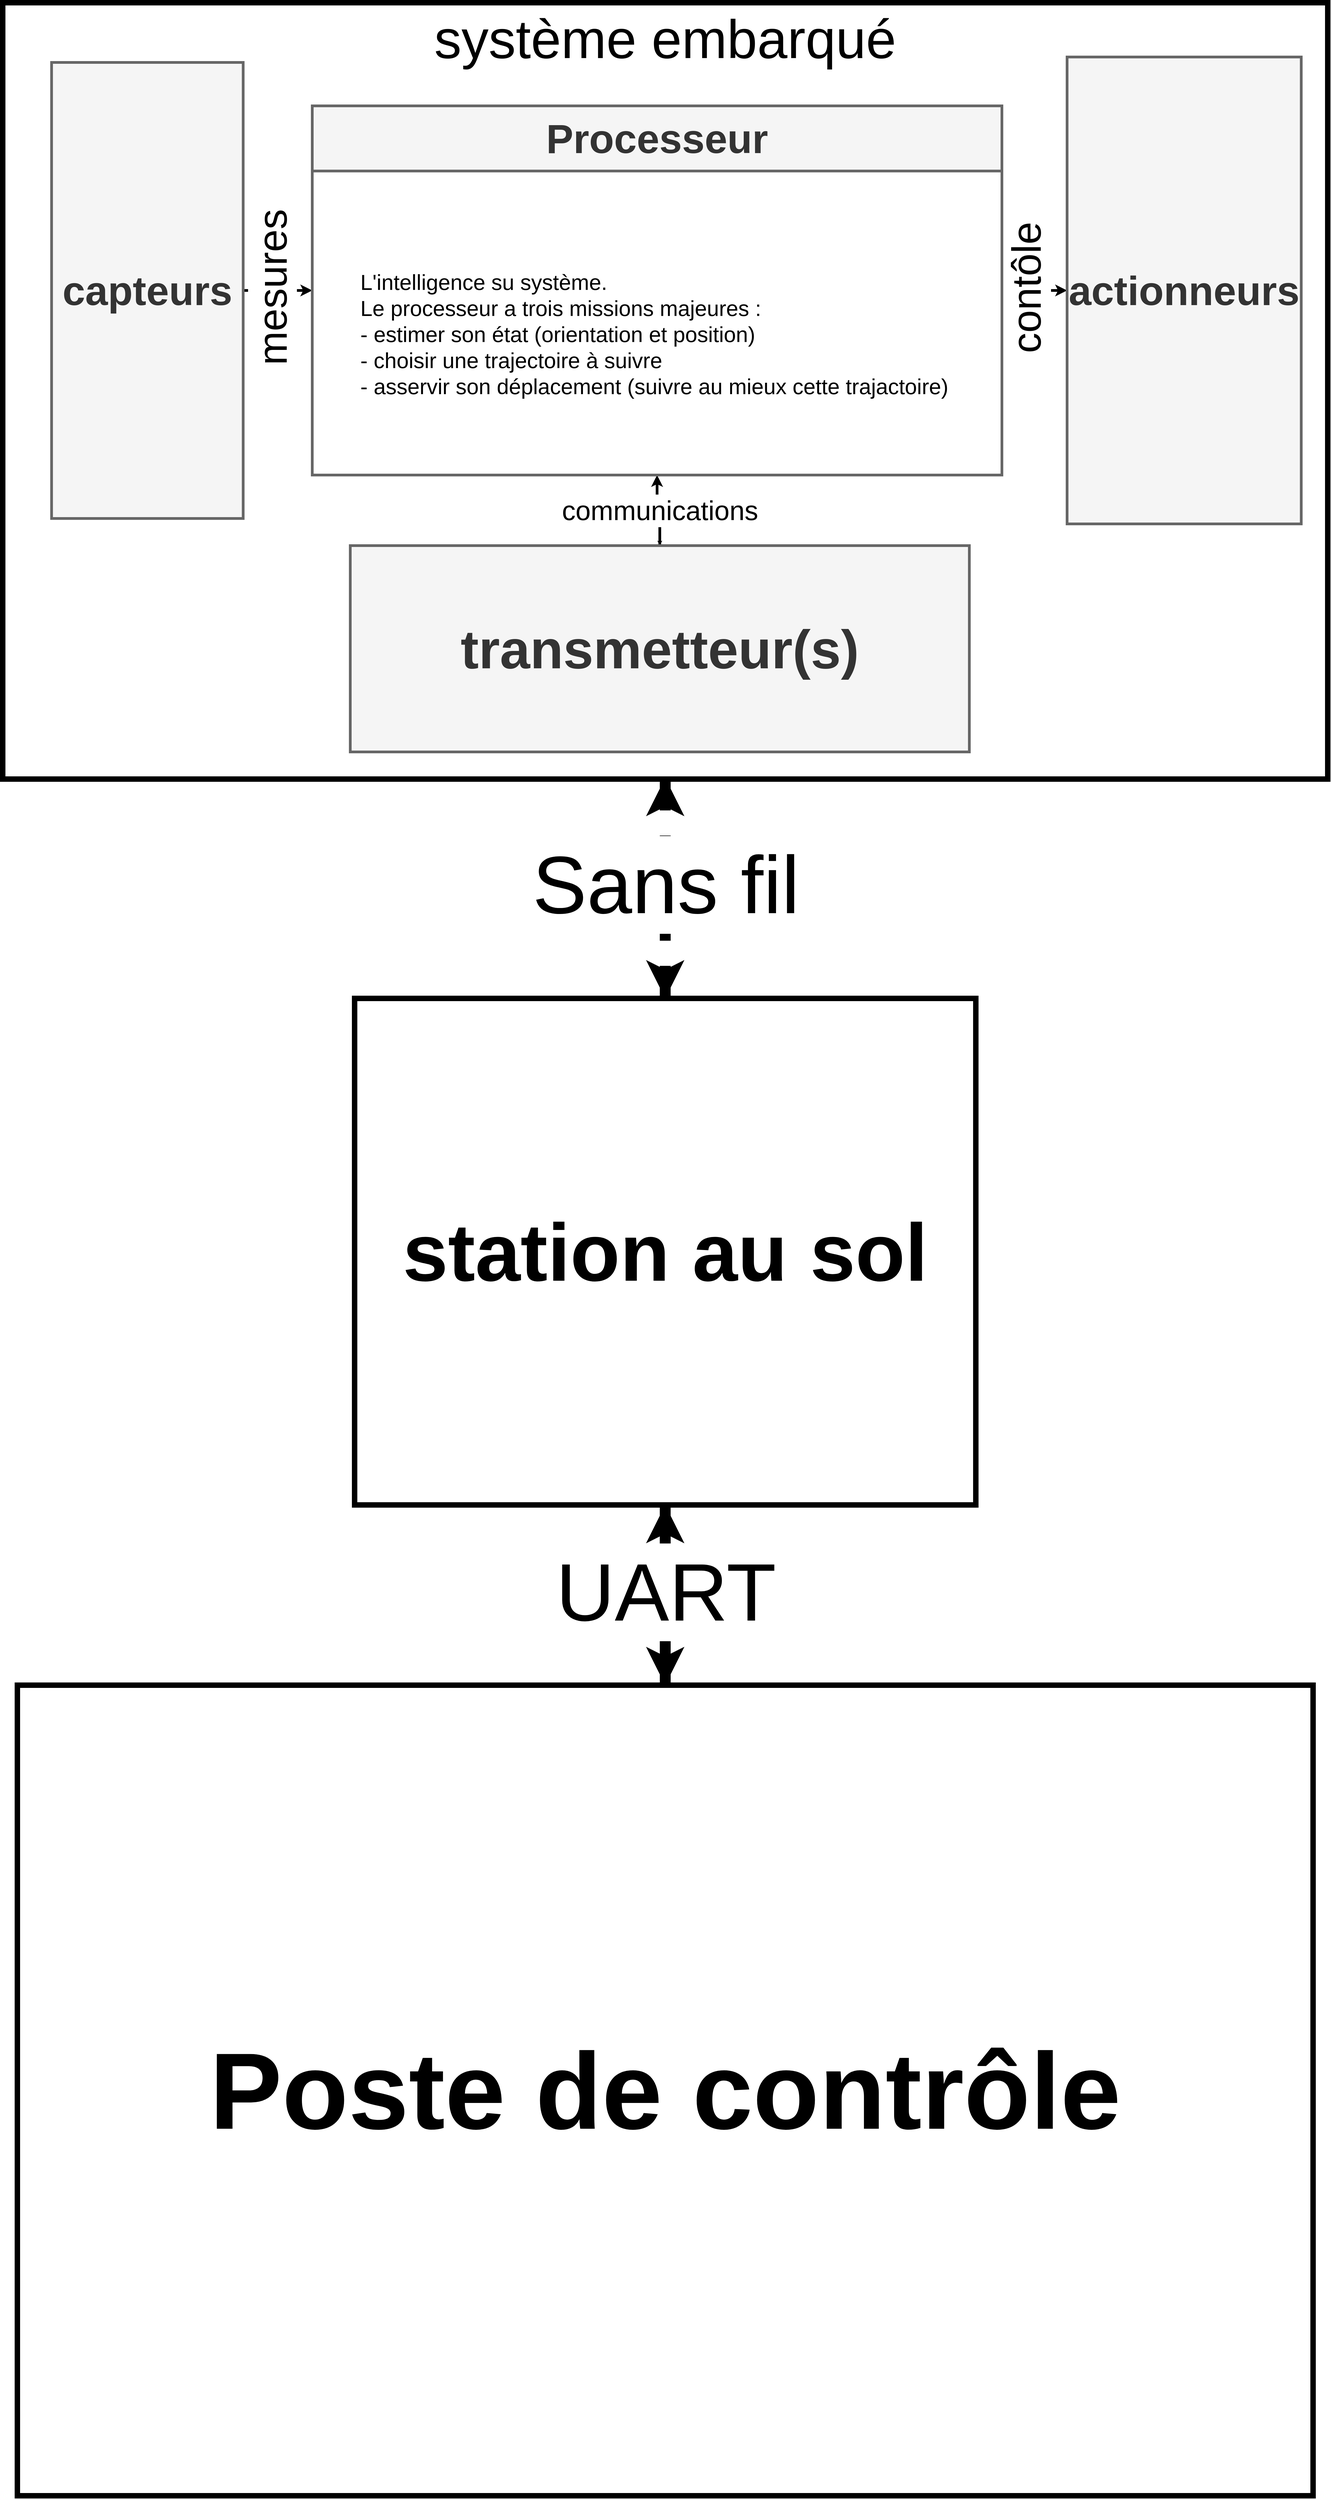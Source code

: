 <mxfile version="21.6.8" type="github">
  <diagram name="Page-1" id="WwMRkgozZL5AypPkiK_P">
    <mxGraphModel dx="3760" dy="2796" grid="1" gridSize="10" guides="0" tooltips="1" connect="1" arrows="1" fold="1" page="1" pageScale="1" pageWidth="3300" pageHeight="4681" background="none" math="0" shadow="0">
      <root>
        <mxCell id="0" />
        <mxCell id="tpNcKr8VGzqpfpvpGNBD-19" value="architecture fondamentale" style="" parent="0" />
        <mxCell id="g-pGQ9_j9zG2QTOYBkZh-25" style="edgeStyle=orthogonalEdgeStyle;rounded=0;orthogonalLoop=1;jettySize=auto;html=1;entryX=0.5;entryY=0;entryDx=0;entryDy=0;strokeWidth=20;fontSize=28;exitX=0.5;exitY=1;exitDx=0;exitDy=0;dashed=1;" edge="1" parent="tpNcKr8VGzqpfpvpGNBD-19" source="tpNcKr8VGzqpfpvpGNBD-36" target="tpNcKr8VGzqpfpvpGNBD-24">
          <mxGeometry relative="1" as="geometry">
            <mxPoint x="1900" y="1875" as="sourcePoint" />
            <mxPoint x="1900" y="1460" as="targetPoint" />
            <Array as="points">
              <mxPoint x="1650" y="1610" />
              <mxPoint x="1650" y="1610" />
            </Array>
          </mxGeometry>
        </mxCell>
        <mxCell id="g-pGQ9_j9zG2QTOYBkZh-14" style="edgeStyle=orthogonalEdgeStyle;rounded=0;orthogonalLoop=1;jettySize=auto;html=1;entryX=0.5;entryY=0;entryDx=0;entryDy=0;strokeWidth=20;" edge="1" parent="tpNcKr8VGzqpfpvpGNBD-19" source="tpNcKr8VGzqpfpvpGNBD-24" target="tpNcKr8VGzqpfpvpGNBD-71">
          <mxGeometry relative="1" as="geometry" />
        </mxCell>
        <mxCell id="tpNcKr8VGzqpfpvpGNBD-24" value="&lt;h1 style=&quot;line-height: 100%; font-size: 150px;&quot;&gt;&lt;font style=&quot;font-size: 150px;&quot;&gt;station au sol&lt;/font&gt;&lt;/h1&gt;" style="rounded=0;whiteSpace=wrap;html=1;strokeWidth=10;labelBackgroundColor=none;fontColor=default;fontSize=150;spacingTop=0;spacing=0;" parent="tpNcKr8VGzqpfpvpGNBD-19" vertex="1">
          <mxGeometry x="1078" y="1874" width="1143.94" height="933" as="geometry" />
        </mxCell>
        <UserObject label="&lt;h1 style=&quot;line-height: 0%;&quot;&gt;&lt;font style=&quot;font-size: 200px;&quot;&gt;système embarqué&lt;/font&gt;&lt;/h1&gt;" link="data:action/json,{&quot;actions&quot;:[{&quot;toggle&quot;: {&quot;cells&quot;:[&quot;g-pGQ9_j9zG2QTOYBkZh-47&quot;,&quot;1&quot;]}}]}" id="tpNcKr8VGzqpfpvpGNBD-36">
          <mxCell style="rounded=0;whiteSpace=wrap;html=1;strokeWidth=10;labelBackgroundColor=none;fontColor=default;fontSize=60;verticalAlign=middle;spacing=0;spacingTop=-12;" parent="tpNcKr8VGzqpfpvpGNBD-19" vertex="1">
            <mxGeometry x="433.3" y="40" width="2433.35" height="1427.73" as="geometry" />
          </mxCell>
        </UserObject>
        <mxCell id="g-pGQ9_j9zG2QTOYBkZh-15" style="edgeStyle=orthogonalEdgeStyle;rounded=0;orthogonalLoop=1;jettySize=auto;html=1;entryX=0.5;entryY=1;entryDx=0;entryDy=0;strokeWidth=20;exitX=0.5;exitY=0;exitDx=0;exitDy=0;fontSize=28;" edge="1" parent="tpNcKr8VGzqpfpvpGNBD-19" source="tpNcKr8VGzqpfpvpGNBD-71" target="tpNcKr8VGzqpfpvpGNBD-24">
          <mxGeometry relative="1" as="geometry">
            <mxPoint x="646.004" y="1532.0" as="sourcePoint" />
            <mxPoint x="646.385" y="1385" as="targetPoint" />
            <Array as="points">
              <mxPoint x="1650" y="3020" />
              <mxPoint x="1650" y="3020" />
            </Array>
          </mxGeometry>
        </mxCell>
        <mxCell id="g-pGQ9_j9zG2QTOYBkZh-16" value="&lt;font style=&quot;font-size: 150px;&quot;&gt;UART&lt;/font&gt;" style="edgeLabel;html=1;align=center;verticalAlign=middle;resizable=0;points=[];fontSize=150;" vertex="1" connectable="0" parent="g-pGQ9_j9zG2QTOYBkZh-15">
          <mxGeometry x="0.037" y="-1" relative="1" as="geometry">
            <mxPoint as="offset" />
          </mxGeometry>
        </mxCell>
        <mxCell id="tpNcKr8VGzqpfpvpGNBD-71" value="&lt;h1 style=&quot;line-height: 100%; font-size: 200px;&quot;&gt;&lt;font style=&quot;font-size: 200px;&quot;&gt;Poste de contrôle&lt;/font&gt;&lt;/h1&gt;" style="rounded=0;whiteSpace=wrap;html=1;strokeWidth=10;labelBackgroundColor=none;fontColor=default;fontSize=200;" parent="tpNcKr8VGzqpfpvpGNBD-19" vertex="1">
          <mxGeometry x="457" y="3139" width="2386" height="1493" as="geometry" />
        </mxCell>
        <mxCell id="g-pGQ9_j9zG2QTOYBkZh-23" style="edgeStyle=orthogonalEdgeStyle;rounded=0;orthogonalLoop=1;jettySize=auto;html=1;entryX=0.5;entryY=1;entryDx=0;entryDy=0;strokeWidth=20;fontSize=28;exitX=0.5;exitY=0;exitDx=0;exitDy=0;dashed=1;" edge="1" parent="tpNcKr8VGzqpfpvpGNBD-19" source="tpNcKr8VGzqpfpvpGNBD-24" target="tpNcKr8VGzqpfpvpGNBD-36">
          <mxGeometry relative="1" as="geometry">
            <mxPoint x="1660" y="1730" as="sourcePoint" />
            <mxPoint x="1649" y="1107" as="targetPoint" />
            <Array as="points">
              <mxPoint x="1650" y="1690" />
              <mxPoint x="1650" y="1690" />
            </Array>
          </mxGeometry>
        </mxCell>
        <mxCell id="g-pGQ9_j9zG2QTOYBkZh-24" value="&lt;font style=&quot;font-size: 150px;&quot;&gt;Sans fil&lt;/font&gt;" style="edgeLabel;html=1;align=center;verticalAlign=middle;resizable=0;points=[];fontSize=150;" vertex="1" connectable="0" parent="g-pGQ9_j9zG2QTOYBkZh-23">
          <mxGeometry x="0.037" y="-1" relative="1" as="geometry">
            <mxPoint as="offset" />
          </mxGeometry>
        </mxCell>
        <object label="note système embarqué" id="g-pGQ9_j9zG2QTOYBkZh-47">
          <mxCell parent="0" visible="0" />
        </object>
        <mxCell id="g-pGQ9_j9zG2QTOYBkZh-49" value="&lt;font style=&quot;font-size: 150px;&quot;&gt;Système embarqué&lt;/font&gt;" style="swimlane;whiteSpace=wrap;html=1;strokeWidth=10;startSize=279;swimlaneFillColor=default;fillColor=#f5f5f5;fontColor=#333333;strokeColor=#666666;" vertex="1" parent="g-pGQ9_j9zG2QTOYBkZh-47">
          <mxGeometry x="434" y="46" width="2436" height="1421" as="geometry" />
        </mxCell>
        <UserObject label="&lt;div style=&quot;text-align: justify; font-size: 75px;&quot;&gt;&lt;font style=&quot;font-size: 75px;&quot;&gt;&lt;span style=&quot;background-color: initial;&quot;&gt;Le drone doit être capable de se reperer dans son environement, et de s&#39;y déplacer en suivant&amp;nbsp;&lt;/span&gt;&lt;span style=&quot;background-color: initial;&quot;&gt;la tajectoire qu&#39;il adaptera selon les exigeances de l&#39;utilisateur et de l&#39;environement. Il aura un niveau 3 d&#39;autonomie. Il doit savoir quoi faire dans toutes les situations, par exemple lors d&#39;une perte de communication, ou perte du signal gps en plein vol (ou les 2). Cependant, il doit détecter s&#39;il se trouve dans l&#39;incapacité de gerer son déplacement, et inviter l&#39;utilisateur a passer en pilotage manuel le cas échéant.&lt;/span&gt;&lt;/font&gt;&lt;/div&gt;" placeholders="1" name="Variable" id="g-pGQ9_j9zG2QTOYBkZh-54">
          <mxCell style="text;html=1;strokeColor=none;fillColor=none;align=center;verticalAlign=middle;whiteSpace=wrap;overflow=hidden;" vertex="1" parent="g-pGQ9_j9zG2QTOYBkZh-49">
            <mxGeometry x="48" y="388" width="2313" height="962" as="geometry" />
          </mxCell>
        </UserObject>
        <object label="systeme embarqué" id="1">
          <mxCell style="" parent="0" />
        </object>
        <mxCell id="tpNcKr8VGzqpfpvpGNBD-30" value="&lt;font style=&quot;font-size: 100px;&quot;&gt;système embarqué&lt;/font&gt;" style="rounded=0;whiteSpace=wrap;html=1;strokeWidth=10;labelBackgroundColor=none;fontColor=default;fontSize=100;align=center;verticalAlign=top;movable=1;resizable=1;rotatable=1;deletable=1;editable=1;locked=0;connectable=1;fillStyle=solid;fillColor=default;gradientColor=none;" parent="1" vertex="1">
          <mxGeometry x="430" y="40" width="2440" height="1430" as="geometry" />
        </mxCell>
        <mxCell id="tpNcKr8VGzqpfpvpGNBD-14" value="" style="edgeStyle=orthogonalEdgeStyle;rounded=0;orthogonalLoop=1;jettySize=auto;html=1;exitX=1;exitY=0.5;exitDx=0;exitDy=0;strokeWidth=5;" parent="1" source="tpNcKr8VGzqpfpvpGNBD-55" target="tpNcKr8VGzqpfpvpGNBD-7" edge="1">
          <mxGeometry relative="1" as="geometry">
            <mxPoint x="1735" y="505" as="sourcePoint" />
          </mxGeometry>
        </mxCell>
        <mxCell id="tpNcKr8VGzqpfpvpGNBD-15" value="&lt;font style=&quot;font-size: 75px;&quot;&gt;contôle&lt;/font&gt;" style="edgeLabel;html=1;align=center;verticalAlign=middle;resizable=0;points=[];fontSize=75;labelBackgroundColor=default;horizontal=0;" parent="tpNcKr8VGzqpfpvpGNBD-14" vertex="1" connectable="0">
          <mxGeometry x="-0.318" relative="1" as="geometry">
            <mxPoint x="3" y="-5" as="offset" />
          </mxGeometry>
        </mxCell>
        <mxCell id="tpNcKr8VGzqpfpvpGNBD-16" value="" style="edgeStyle=orthogonalEdgeStyle;rounded=0;orthogonalLoop=1;jettySize=auto;html=1;exitX=0.5;exitY=1;exitDx=0;exitDy=0;" parent="1" source="tpNcKr8VGzqpfpvpGNBD-55" target="tpNcKr8VGzqpfpvpGNBD-8" edge="1">
          <mxGeometry relative="1" as="geometry">
            <mxPoint x="1650" y="590" as="sourcePoint" />
          </mxGeometry>
        </mxCell>
        <mxCell id="tpNcKr8VGzqpfpvpGNBD-12" value="" style="edgeStyle=orthogonalEdgeStyle;rounded=0;orthogonalLoop=1;jettySize=auto;html=1;entryX=0;entryY=0.5;entryDx=0;entryDy=0;strokeWidth=5;" parent="1" source="tpNcKr8VGzqpfpvpGNBD-6" target="tpNcKr8VGzqpfpvpGNBD-55" edge="1">
          <mxGeometry relative="1" as="geometry">
            <mxPoint x="1565" y="505" as="targetPoint" />
          </mxGeometry>
        </mxCell>
        <mxCell id="tpNcKr8VGzqpfpvpGNBD-13" value="&lt;font style=&quot;font-size: 75px;&quot;&gt;mesures&lt;/font&gt;" style="edgeLabel;html=1;align=center;verticalAlign=middle;resizable=0;points=[];fontSize=75;labelBackgroundColor=default;horizontal=0;" parent="tpNcKr8VGzqpfpvpGNBD-12" vertex="1" connectable="0">
          <mxGeometry x="-0.162" y="-1" relative="1" as="geometry">
            <mxPoint x="-1" y="-6" as="offset" />
          </mxGeometry>
        </mxCell>
        <mxCell id="tpNcKr8VGzqpfpvpGNBD-6" value="&lt;h2 style=&quot;font-size: 75px;&quot;&gt;&lt;font style=&quot;font-size: 75px;&quot;&gt;capteurs&lt;/font&gt;&lt;/h2&gt;" style="rounded=0;whiteSpace=wrap;html=1;fillColor=#f5f5f5;fontColor=#333333;strokeColor=#666666;fontSize=75;strokeWidth=5;" parent="1" vertex="1">
          <mxGeometry x="520" y="150" width="352.8" height="840" as="geometry" />
        </mxCell>
        <mxCell id="tpNcKr8VGzqpfpvpGNBD-7" value="&lt;h2&gt;&lt;font style=&quot;font-size: 75px;&quot;&gt;actionneurs&lt;/font&gt;&lt;/h2&gt;" style="rounded=0;whiteSpace=wrap;html=1;fillColor=#f5f5f5;fontColor=#333333;strokeColor=#666666;strokeWidth=5;" parent="1" vertex="1">
          <mxGeometry x="2390" y="140" width="431.2" height="860" as="geometry" />
        </mxCell>
        <mxCell id="tpNcKr8VGzqpfpvpGNBD-17" value="" style="edgeStyle=orthogonalEdgeStyle;rounded=0;orthogonalLoop=1;jettySize=auto;html=1;entryX=0.5;entryY=1;entryDx=0;entryDy=0;strokeWidth=5;" parent="1" source="tpNcKr8VGzqpfpvpGNBD-8" target="tpNcKr8VGzqpfpvpGNBD-55" edge="1">
          <mxGeometry relative="1" as="geometry">
            <mxPoint x="1650" y="590" as="targetPoint" />
          </mxGeometry>
        </mxCell>
        <mxCell id="tpNcKr8VGzqpfpvpGNBD-18" value="&lt;font style=&quot;font-size: 50px;&quot;&gt;communications&lt;/font&gt;" style="edgeLabel;html=1;align=center;verticalAlign=middle;resizable=0;points=[];fontSize=50;" parent="tpNcKr8VGzqpfpvpGNBD-17" vertex="1" connectable="0">
          <mxGeometry x="-0.033" relative="1" as="geometry">
            <mxPoint as="offset" />
          </mxGeometry>
        </mxCell>
        <mxCell id="tpNcKr8VGzqpfpvpGNBD-8" value="&lt;h2 style=&quot;font-size: 100px;&quot;&gt;&lt;font style=&quot;font-size: 100px;&quot;&gt;transmetteur(s)&lt;/font&gt;&lt;/h2&gt;" style="rounded=0;whiteSpace=wrap;html=1;fillColor=#f5f5f5;fontColor=#333333;strokeColor=#666666;strokeWidth=5;fontSize=100;" parent="1" vertex="1">
          <mxGeometry x="1070" y="1040" width="1140" height="380" as="geometry" />
        </mxCell>
        <mxCell id="tpNcKr8VGzqpfpvpGNBD-55" value="&lt;h2 style=&quot;font-size: 100px;&quot;&gt;&lt;font style=&quot;font-size: 100px;&quot;&gt;processeur&lt;/font&gt;&lt;/h2&gt;" style="rounded=0;whiteSpace=wrap;html=1;fillColor=#f5f5f5;fontColor=#333333;strokeColor=#666666;strokeWidth=5;fontSize=100;" parent="1" vertex="1">
          <mxGeometry x="1000" y="230" width="1270" height="680" as="geometry" />
        </mxCell>
        <mxCell id="g-pGQ9_j9zG2QTOYBkZh-55" value="&lt;font style=&quot;font-size: 75px;&quot;&gt;Processeur&lt;/font&gt;" style="swimlane;whiteSpace=wrap;html=1;strokeWidth=5;startSize=120;swimlaneFillColor=default;fillColor=#f5f5f5;fontColor=#333333;strokeColor=#666666;fontSize=9;" vertex="1" parent="1">
          <mxGeometry x="1000" y="230" width="1270" height="680" as="geometry">
            <mxRectangle x="1000" y="230" width="450" height="120" as="alternateBounds" />
          </mxGeometry>
        </mxCell>
        <UserObject label="&lt;div style=&quot;text-align: justify; font-size: 40px;&quot;&gt;&lt;font style=&quot;font-size: 40px;&quot;&gt;L&#39;intelligence su système.&lt;/font&gt;&lt;/div&gt;&lt;div style=&quot;text-align: justify; font-size: 40px;&quot;&gt;&lt;font style=&quot;font-size: 40px;&quot;&gt;Le processeur a trois missions majeures :&amp;nbsp;&lt;/font&gt;&lt;/div&gt;&lt;div style=&quot;text-align: justify; font-size: 40px;&quot;&gt;&lt;font style=&quot;font-size: 40px;&quot;&gt;- estimer son état (orientation et position)&lt;/font&gt;&lt;/div&gt;&lt;div style=&quot;text-align: justify; font-size: 40px;&quot;&gt;&lt;font style=&quot;font-size: 40px;&quot;&gt;- choisir une trajectoire à suivre&lt;/font&gt;&lt;/div&gt;&lt;div style=&quot;text-align: justify; font-size: 40px;&quot;&gt;&lt;font style=&quot;font-size: 40px;&quot;&gt;- asservir son déplacement (suivre au mieux cette trajactoire)&lt;/font&gt;&lt;/div&gt;" placeholders="1" name="Variable" id="g-pGQ9_j9zG2QTOYBkZh-56">
          <mxCell style="text;html=1;strokeColor=none;fillColor=none;align=center;verticalAlign=middle;whiteSpace=wrap;overflow=hidden;fontSize=9;" vertex="1" parent="g-pGQ9_j9zG2QTOYBkZh-55">
            <mxGeometry x="30" y="190" width="1200" height="460" as="geometry" />
          </mxCell>
        </UserObject>
        <mxCell id="g-pGQ9_j9zG2QTOYBkZh-57" value="Note processeur" parent="0" visible="0" />
        <mxCell id="tpNcKr8VGzqpfpvpGNBD-56" value="processeur" style="" parent="0" visible="0" />
        <mxCell id="tpNcKr8VGzqpfpvpGNBD-57" value="&lt;h2 style=&quot;line-height: 108%; font-size: 50px;&quot;&gt;&lt;font style=&quot;font-size: 50px;&quot;&gt;processeur&lt;/font&gt;&lt;/h2&gt;" style="rounded=0;whiteSpace=wrap;html=1;verticalAlign=top;fillStyle=auto;fillColor=#f5f5f5;fontColor=#333333;strokeColor=#666666;horizontal=1;spacing=-16;strokeWidth=5;fontSize=50;spacingTop=-6;" parent="tpNcKr8VGzqpfpvpGNBD-56" vertex="1">
          <mxGeometry x="1000" y="230" width="1270" height="680" as="geometry" />
        </mxCell>
        <mxCell id="tpNcKr8VGzqpfpvpGNBD-65" value="&lt;h3 style=&quot;line-height: 100%; font-size: 50px;&quot;&gt;estimation d&#39;état&lt;/h3&gt;" style="rounded=0;whiteSpace=wrap;html=1;horizontal=1;fontStyle=2;fillColor=#dae8fc;strokeColor=#6c8ebf;fontSize=50;strokeWidth=3;" parent="tpNcKr8VGzqpfpvpGNBD-56" vertex="1">
          <mxGeometry x="1040" y="330" width="720" height="290" as="geometry" />
        </mxCell>
        <mxCell id="tpNcKr8VGzqpfpvpGNBD-68" value="&lt;h3 style=&quot;line-height: 100%; font-size: 50px;&quot;&gt;planification de trajectoire&lt;/h3&gt;" style="rounded=0;whiteSpace=wrap;html=1;horizontal=1;fontStyle=2;strokeWidth=3;fillColor=#dae8fc;strokeColor=#6c8ebf;fontSize=50;" parent="tpNcKr8VGzqpfpvpGNBD-56" vertex="1">
          <mxGeometry x="1040" y="650" width="720" height="220" as="geometry" />
        </mxCell>
        <mxCell id="tpNcKr8VGzqpfpvpGNBD-69" value="&lt;h3 style=&quot;line-height: 100%; font-size: 50px;&quot;&gt;asservissement&lt;/h3&gt;" style="rounded=0;whiteSpace=wrap;html=1;horizontal=1;fontStyle=2;strokeWidth=3;spacing=-4;fillColor=#dae8fc;strokeColor=#6c8ebf;fontSize=50;" parent="tpNcKr8VGzqpfpvpGNBD-56" vertex="1">
          <mxGeometry x="1810" y="330" width="410" height="540" as="geometry" />
        </mxCell>
        <mxCell id="g-pGQ9_j9zG2QTOYBkZh-62" value="Note éstimation d&#39;état" parent="0" visible="0" />
        <mxCell id="g-pGQ9_j9zG2QTOYBkZh-63" value="&lt;font style=&quot;font-size: 40px;&quot;&gt;estimation d&#39;état&lt;/font&gt;" style="swimlane;whiteSpace=wrap;html=1;strokeWidth=3;startSize=70;swimlaneFillColor=default;fillColor=#dae8fc;strokeColor=#6c8ebf;" vertex="1" parent="g-pGQ9_j9zG2QTOYBkZh-62">
          <mxGeometry x="1040" y="330" width="720" height="290" as="geometry" />
        </mxCell>
        <UserObject label="&lt;div style=&quot;text-align: justify; font-size: 20px;&quot;&gt;Afin d&#39;obtenir une bonne estimation de l&#39;orientation et de la position, les mesures brutes des capteurs doivent être corrigées de leur biais ou de toute autre perturbation compensable. Ensuite, ces mesures corrigées sont utilisées pour donner plus d&#39;information sur l&#39;orientation ou la position. Pour finir, ces informations sont combinées par un filtre de fusion.&lt;/div&gt;" placeholders="1" name="Variable" id="g-pGQ9_j9zG2QTOYBkZh-64">
          <mxCell style="text;html=1;strokeColor=none;fillColor=none;align=center;verticalAlign=middle;whiteSpace=wrap;overflow=hidden;" vertex="1" parent="g-pGQ9_j9zG2QTOYBkZh-63">
            <mxGeometry x="10" y="110" width="700" height="140" as="geometry" />
          </mxCell>
        </UserObject>
        <mxCell id="tpNcKr8VGzqpfpvpGNBD-72" value="estimation d&#39;état" style="locked=1;" parent="0" visible="0" />
        <mxCell id="tpNcKr8VGzqpfpvpGNBD-73" value="&lt;h4 style=&quot;line-height: 100%; font-size: 30px;&quot;&gt;&lt;font style=&quot;font-size: 30px;&quot;&gt;estimation d&#39;état&lt;/font&gt;&lt;/h4&gt;" style="rounded=0;whiteSpace=wrap;html=1;horizontal=0;fontStyle=2;verticalAlign=bottom;spacing=-7;strokeWidth=3;fillColor=#dae8fc;strokeColor=#6c8ebf;fontSize=30;" parent="tpNcKr8VGzqpfpvpGNBD-72" vertex="1">
          <mxGeometry x="1040" y="330" width="720" height="290" as="geometry" />
        </mxCell>
        <mxCell id="tpNcKr8VGzqpfpvpGNBD-74" value="&lt;p style=&quot;line-height: 100%; font-size: 25px;&quot;&gt;&lt;font style=&quot;font-size: 25px;&quot;&gt;prétraitement&lt;/font&gt;&lt;/p&gt;" style="rounded=0;whiteSpace=wrap;html=1;strokeWidth=1;spacing=-5;fillColor=#f5f5f5;fontColor=#333333;strokeColor=#666666;horizontal=0;spacingTop=-2;fontSize=25;" parent="tpNcKr8VGzqpfpvpGNBD-72" vertex="1">
          <mxGeometry x="1180" y="350" width="108.33" height="250" as="geometry" />
        </mxCell>
        <mxCell id="tpNcKr8VGzqpfpvpGNBD-75" value="&lt;p style=&quot;line-height: 100%; font-size: 25px;&quot;&gt;&lt;font style=&quot;font-size: 25px;&quot;&gt;estimation d&#39;attitude (quaternion)&lt;/font&gt;&lt;/p&gt;" style="rounded=0;whiteSpace=wrap;html=1;strokeWidth=1;spacing=-5;fillColor=#f5f5f5;fontColor=#333333;strokeColor=#666666;fontSize=25;" parent="tpNcKr8VGzqpfpvpGNBD-72" vertex="1">
          <mxGeometry x="1310" y="350" width="366.67" height="130" as="geometry" />
        </mxCell>
        <mxCell id="tpNcKr8VGzqpfpvpGNBD-76" value="&lt;p style=&quot;line-height: 100%; font-size: 25px;&quot;&gt;&lt;font style=&quot;font-size: 25px;&quot;&gt;estimation de position&lt;/font&gt;&lt;/p&gt;" style="rounded=0;whiteSpace=wrap;html=1;strokeWidth=1;spacing=-5;fillColor=#f5f5f5;fontColor=#333333;strokeColor=#666666;fontSize=25;" parent="tpNcKr8VGzqpfpvpGNBD-72" vertex="1">
          <mxGeometry x="1310" y="480" width="366.67" height="120" as="geometry" />
        </mxCell>
        <mxCell id="g-pGQ9_j9zG2QTOYBkZh-5" value="&lt;p style=&quot;line-height: 100%; font-size: 25px;&quot;&gt;&lt;font style=&quot;font-size: 25px;&quot;&gt;correction post-calibration&lt;/font&gt;&lt;/p&gt;" style="rounded=0;whiteSpace=wrap;html=1;strokeWidth=1;spacing=-5;fillColor=#f5f5f5;fontColor=#333333;strokeColor=#666666;horizontal=0;spacingTop=-2;fontSize=25;align=center;" vertex="1" parent="tpNcKr8VGzqpfpvpGNBD-72">
          <mxGeometry x="1060" y="350" width="108.33" height="250" as="geometry" />
        </mxCell>
        <mxCell id="tpNcKr8VGzqpfpvpGNBD-77" value="prétraitement" style="locked=1;" parent="0" visible="0" />
        <mxCell id="tpNcKr8VGzqpfpvpGNBD-79" value="&lt;p style=&quot;line-height: 100%; font-size: 13px;&quot;&gt;&lt;font style=&quot;font-size: 13px;&quot;&gt;prétraitement&lt;/font&gt;&lt;/p&gt;" style="rounded=0;whiteSpace=wrap;html=1;strokeWidth=1;spacing=-5;fillColor=#f5f5f5;fontColor=#333333;strokeColor=#666666;fontSize=13;verticalAlign=top;movable=1;resizable=1;rotatable=1;deletable=1;editable=1;locked=0;connectable=1;" parent="tpNcKr8VGzqpfpvpGNBD-77" vertex="1">
          <mxGeometry x="1180" y="350" width="110" height="250" as="geometry" />
        </mxCell>
        <mxCell id="g-pGQ9_j9zG2QTOYBkZh-38" value="&lt;p style=&quot;line-height: 0%; font-size: 7px;&quot;&gt;&lt;font style=&quot;font-size: 7px;&quot;&gt;orientation&lt;/font&gt;&lt;/p&gt;&lt;p style=&quot;line-height: 0%; font-size: 7px;&quot;&gt;&lt;font style=&quot;font-size: 7px;&quot;&gt;magnetométrique&lt;/font&gt;&lt;/p&gt;" style="rounded=0;whiteSpace=wrap;html=1;strokeWidth=0.5;spacing=0;fillColor=#e1d5e7;strokeColor=#9673a6;fontSize=7;verticalAlign=middle;spacingTop=-2;" vertex="1" parent="tpNcKr8VGzqpfpvpGNBD-77">
          <mxGeometry x="1190" y="389" width="90" height="29" as="geometry" />
        </mxCell>
        <mxCell id="g-pGQ9_j9zG2QTOYBkZh-39" value="&lt;p style=&quot;line-height: 0%; font-size: 7px;&quot;&gt;&lt;font style=&quot;font-size: 7px;&quot;&gt;orientation&lt;/font&gt;&lt;/p&gt;&lt;p style=&quot;line-height: 0%; font-size: 7px;&quot;&gt;accélerométrique&lt;/p&gt;" style="rounded=0;whiteSpace=wrap;html=1;strokeWidth=0.5;spacing=0;fillColor=#e1d5e7;strokeColor=#9673a6;fontSize=7;verticalAlign=middle;spacingTop=-2;" vertex="1" parent="tpNcKr8VGzqpfpvpGNBD-77">
          <mxGeometry x="1190" y="418" width="90" height="29" as="geometry" />
        </mxCell>
        <mxCell id="g-pGQ9_j9zG2QTOYBkZh-40" value="&lt;p style=&quot;line-height: 0%; font-size: 7px;&quot;&gt;&lt;font style=&quot;font-size: 7px;&quot;&gt;orientation&lt;/font&gt;&lt;/p&gt;&lt;p style=&quot;line-height: 0%; font-size: 7px;&quot;&gt;gyroscopique&lt;/p&gt;" style="rounded=0;whiteSpace=wrap;html=1;strokeWidth=0.5;spacing=0;fillColor=#e1d5e7;strokeColor=#9673a6;fontSize=7;verticalAlign=middle;spacingTop=-2;" vertex="1" parent="tpNcKr8VGzqpfpvpGNBD-77">
          <mxGeometry x="1190" y="447" width="90" height="28" as="geometry" />
        </mxCell>
        <mxCell id="g-pGQ9_j9zG2QTOYBkZh-41" value="&lt;p style=&quot;line-height: 0%; font-size: 7px;&quot;&gt;position et vitesse&amp;nbsp;&lt;/p&gt;&lt;p style=&quot;line-height: 0%; font-size: 7px;&quot;&gt;GPS&lt;/p&gt;" style="rounded=0;whiteSpace=wrap;html=1;strokeWidth=0.5;spacing=0;fillColor=#e1d5e7;strokeColor=#9673a6;fontSize=7;verticalAlign=middle;spacingTop=-1;" vertex="1" parent="tpNcKr8VGzqpfpvpGNBD-77">
          <mxGeometry x="1190" y="531" width="90" height="28" as="geometry" />
        </mxCell>
        <mxCell id="g-pGQ9_j9zG2QTOYBkZh-42" value="&lt;p style=&quot;line-height: 0%; font-size: 7px;&quot;&gt;altitude et vitesse air&lt;/p&gt;&lt;p style=&quot;line-height: 0%; font-size: 7px;&quot;&gt;tube pitot&lt;/p&gt;" style="rounded=0;whiteSpace=wrap;html=1;strokeWidth=0.5;spacing=0;fillColor=#e1d5e7;strokeColor=#9673a6;fontSize=7;verticalAlign=middle;spacingTop=-2;" vertex="1" parent="tpNcKr8VGzqpfpvpGNBD-77">
          <mxGeometry x="1190" y="559" width="90" height="31" as="geometry" />
        </mxCell>
        <mxCell id="g-pGQ9_j9zG2QTOYBkZh-43" value="&lt;p style=&quot;line-height: 0%; font-size: 7px;&quot;&gt;&lt;font style=&quot;font-size: 7px;&quot;&gt;orientation + position&lt;/font&gt;&lt;/p&gt;&lt;p style=&quot;line-height: 0%; font-size: 7px;&quot;&gt;&lt;font style=&quot;font-size: 7px;&quot;&gt;odométrie visuelle&lt;/font&gt;&lt;/p&gt;" style="rounded=0;whiteSpace=wrap;html=1;strokeWidth=0.5;spacing=0;fillColor=#e1d5e7;strokeColor=#9673a6;fontSize=7;verticalAlign=middle;spacingTop=-1;" vertex="1" parent="tpNcKr8VGzqpfpvpGNBD-77">
          <mxGeometry x="1190" y="475" width="90" height="28" as="geometry" />
        </mxCell>
        <mxCell id="g-pGQ9_j9zG2QTOYBkZh-44" value="&lt;p style=&quot;line-height: 0%; font-size: 7px;&quot;&gt;altitude&lt;/p&gt;&lt;p style=&quot;line-height: 0%; font-size: 7px;&quot;&gt;vision stéréo&lt;/p&gt;" style="rounded=0;whiteSpace=wrap;html=1;strokeWidth=0.5;spacing=0;fillColor=#e1d5e7;strokeColor=#9673a6;fontSize=7;verticalAlign=middle;spacingTop=-2;" vertex="1" parent="tpNcKr8VGzqpfpvpGNBD-77">
          <mxGeometry x="1190" y="503" width="90" height="28" as="geometry" />
        </mxCell>
      </root>
    </mxGraphModel>
  </diagram>
</mxfile>
